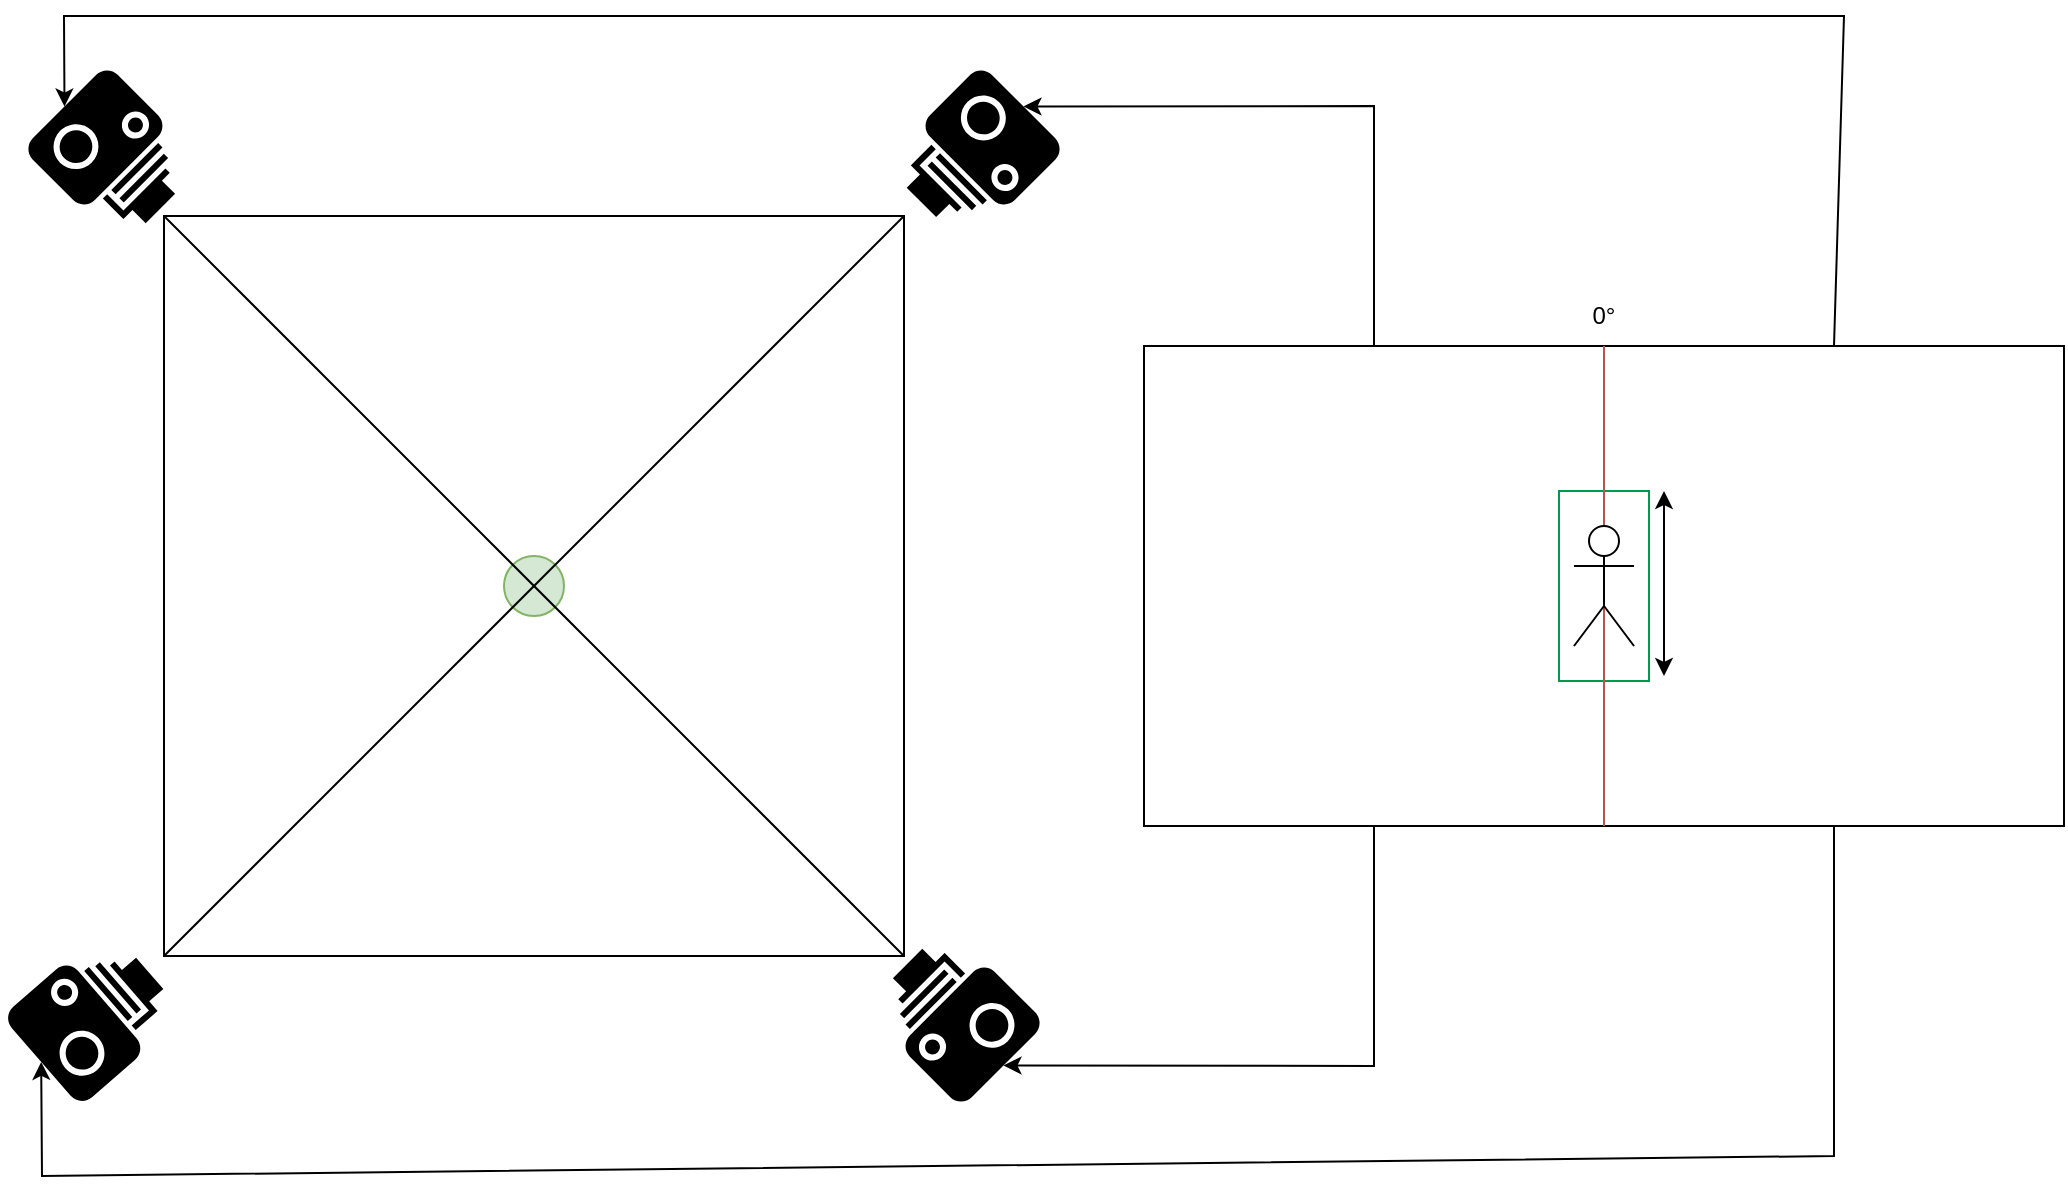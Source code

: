 <mxfile version="24.4.8" type="device">
  <diagram name="Page-1" id="sndqsV-ytKuUiPaopsuC">
    <mxGraphModel dx="1368" dy="838" grid="1" gridSize="10" guides="1" tooltips="1" connect="1" arrows="1" fold="1" page="1" pageScale="1" pageWidth="850" pageHeight="1100" math="0" shadow="0">
      <root>
        <mxCell id="0" />
        <mxCell id="1" parent="0" />
        <mxCell id="OhYgH_b7WB7i6jdWVojY-1" value="" style="whiteSpace=wrap;html=1;aspect=fixed;" vertex="1" parent="1">
          <mxGeometry x="260" y="210" width="370" height="370" as="geometry" />
        </mxCell>
        <mxCell id="OhYgH_b7WB7i6jdWVojY-2" value="" style="shape=mxgraph.signs.tech.camera_1;html=1;pointerEvents=1;fillColor=#000000;strokeColor=none;verticalLabelPosition=bottom;verticalAlign=top;align=center;rotation=-41;" vertex="1" parent="1">
          <mxGeometry x="190" y="580" width="70" height="60" as="geometry" />
        </mxCell>
        <mxCell id="OhYgH_b7WB7i6jdWVojY-3" value="" style="shape=mxgraph.signs.tech.camera_1;html=1;pointerEvents=1;fillColor=#000000;strokeColor=none;verticalLabelPosition=bottom;verticalAlign=top;align=center;rotation=-135;" vertex="1" parent="1">
          <mxGeometry x="620" y="580" width="70" height="60" as="geometry" />
        </mxCell>
        <mxCell id="OhYgH_b7WB7i6jdWVojY-4" value="" style="shape=mxgraph.signs.tech.camera_1;html=1;pointerEvents=1;fillColor=#000000;strokeColor=none;verticalLabelPosition=bottom;verticalAlign=top;align=center;rotation=-225;" vertex="1" parent="1">
          <mxGeometry x="630" y="150" width="70" height="60" as="geometry" />
        </mxCell>
        <mxCell id="OhYgH_b7WB7i6jdWVojY-5" value="" style="shape=mxgraph.signs.tech.camera_1;html=1;pointerEvents=1;fillColor=#000000;strokeColor=none;verticalLabelPosition=bottom;verticalAlign=top;align=center;rotation=45;" vertex="1" parent="1">
          <mxGeometry x="200" y="150" width="70" height="60" as="geometry" />
        </mxCell>
        <mxCell id="OhYgH_b7WB7i6jdWVojY-6" value="" style="ellipse;whiteSpace=wrap;html=1;aspect=fixed;fillColor=#d5e8d4;strokeColor=#82b366;" vertex="1" parent="1">
          <mxGeometry x="430" y="380" width="30" height="30" as="geometry" />
        </mxCell>
        <mxCell id="OhYgH_b7WB7i6jdWVojY-7" value="" style="endArrow=none;html=1;rounded=0;entryX=1;entryY=1;entryDx=0;entryDy=0;exitX=0;exitY=0;exitDx=0;exitDy=0;" edge="1" parent="1" source="OhYgH_b7WB7i6jdWVojY-1" target="OhYgH_b7WB7i6jdWVojY-1">
          <mxGeometry width="50" height="50" relative="1" as="geometry">
            <mxPoint x="140" y="400" as="sourcePoint" />
            <mxPoint x="190" y="350" as="targetPoint" />
          </mxGeometry>
        </mxCell>
        <mxCell id="OhYgH_b7WB7i6jdWVojY-8" value="" style="endArrow=none;html=1;rounded=0;entryX=1;entryY=0;entryDx=0;entryDy=0;exitX=0;exitY=1;exitDx=0;exitDy=0;" edge="1" parent="1" source="OhYgH_b7WB7i6jdWVojY-1" target="OhYgH_b7WB7i6jdWVojY-1">
          <mxGeometry width="50" height="50" relative="1" as="geometry">
            <mxPoint x="510" y="690" as="sourcePoint" />
            <mxPoint x="560" y="640" as="targetPoint" />
          </mxGeometry>
        </mxCell>
        <mxCell id="OhYgH_b7WB7i6jdWVojY-10" value="" style="rounded=0;whiteSpace=wrap;html=1;" vertex="1" parent="1">
          <mxGeometry x="750" y="275" width="460" height="240" as="geometry" />
        </mxCell>
        <mxCell id="OhYgH_b7WB7i6jdWVojY-13" value="" style="endArrow=classic;html=1;rounded=0;entryX=0;entryY=0.5;entryDx=0;entryDy=0;entryPerimeter=0;exitX=0.75;exitY=1;exitDx=0;exitDy=0;" edge="1" parent="1" source="OhYgH_b7WB7i6jdWVojY-10" target="OhYgH_b7WB7i6jdWVojY-2">
          <mxGeometry width="50" height="50" relative="1" as="geometry">
            <mxPoint x="970" y="780" as="sourcePoint" />
            <mxPoint x="740" y="740" as="targetPoint" />
            <Array as="points">
              <mxPoint x="1095" y="680" />
              <mxPoint x="199" y="690" />
            </Array>
          </mxGeometry>
        </mxCell>
        <mxCell id="OhYgH_b7WB7i6jdWVojY-14" value="" style="endArrow=classic;html=1;rounded=0;entryX=0;entryY=0.5;entryDx=0;entryDy=0;entryPerimeter=0;exitX=0.25;exitY=1;exitDx=0;exitDy=0;" edge="1" parent="1" source="OhYgH_b7WB7i6jdWVojY-10" target="OhYgH_b7WB7i6jdWVojY-3">
          <mxGeometry width="50" height="50" relative="1" as="geometry">
            <mxPoint x="870" y="660" as="sourcePoint" />
            <mxPoint x="920" y="610" as="targetPoint" />
            <Array as="points">
              <mxPoint x="865" y="635" />
            </Array>
          </mxGeometry>
        </mxCell>
        <mxCell id="OhYgH_b7WB7i6jdWVojY-15" value="" style="endArrow=classic;html=1;rounded=0;entryX=0;entryY=0.5;entryDx=0;entryDy=0;entryPerimeter=0;exitX=0.25;exitY=0;exitDx=0;exitDy=0;" edge="1" parent="1" source="OhYgH_b7WB7i6jdWVojY-10" target="OhYgH_b7WB7i6jdWVojY-4">
          <mxGeometry width="50" height="50" relative="1" as="geometry">
            <mxPoint x="860" y="490" as="sourcePoint" />
            <mxPoint x="910" y="440" as="targetPoint" />
            <Array as="points">
              <mxPoint x="865" y="155" />
            </Array>
          </mxGeometry>
        </mxCell>
        <mxCell id="OhYgH_b7WB7i6jdWVojY-16" value="" style="endArrow=classic;html=1;rounded=0;exitX=0.75;exitY=0;exitDx=0;exitDy=0;entryX=0;entryY=0.5;entryDx=0;entryDy=0;entryPerimeter=0;" edge="1" parent="1" source="OhYgH_b7WB7i6jdWVojY-10" target="OhYgH_b7WB7i6jdWVojY-5">
          <mxGeometry width="50" height="50" relative="1" as="geometry">
            <mxPoint x="1090" y="270" as="sourcePoint" />
            <mxPoint x="210" y="70" as="targetPoint" />
            <Array as="points">
              <mxPoint x="1100" y="110" />
              <mxPoint x="210" y="110" />
            </Array>
          </mxGeometry>
        </mxCell>
        <mxCell id="OhYgH_b7WB7i6jdWVojY-20" value="" style="rounded=0;whiteSpace=wrap;html=1;strokeColor=#00994D;" vertex="1" parent="1">
          <mxGeometry x="957.5" y="347.5" width="45" height="95" as="geometry" />
        </mxCell>
        <mxCell id="OhYgH_b7WB7i6jdWVojY-18" value="" style="endArrow=none;html=1;rounded=0;entryX=0.5;entryY=0;entryDx=0;entryDy=0;exitX=0.5;exitY=1;exitDx=0;exitDy=0;fillColor=#f8cecc;strokeColor=#b85450;" edge="1" parent="1" source="OhYgH_b7WB7i6jdWVojY-21" target="OhYgH_b7WB7i6jdWVojY-10">
          <mxGeometry width="50" height="50" relative="1" as="geometry">
            <mxPoint x="940" y="350" as="sourcePoint" />
            <mxPoint x="990" y="300" as="targetPoint" />
          </mxGeometry>
        </mxCell>
        <mxCell id="OhYgH_b7WB7i6jdWVojY-22" value="" style="endArrow=none;html=1;rounded=0;entryX=0.5;entryY=0;entryDx=0;entryDy=0;exitX=0.5;exitY=1;exitDx=0;exitDy=0;fillColor=#f8cecc;strokeColor=#b85450;" edge="1" parent="1" source="OhYgH_b7WB7i6jdWVojY-10" target="OhYgH_b7WB7i6jdWVojY-21">
          <mxGeometry width="50" height="50" relative="1" as="geometry">
            <mxPoint x="980" y="515" as="sourcePoint" />
            <mxPoint x="980" y="275" as="targetPoint" />
          </mxGeometry>
        </mxCell>
        <mxCell id="OhYgH_b7WB7i6jdWVojY-21" value="" style="shape=umlActor;verticalLabelPosition=bottom;verticalAlign=top;html=1;outlineConnect=0;" vertex="1" parent="1">
          <mxGeometry x="965" y="365" width="30" height="60" as="geometry" />
        </mxCell>
        <mxCell id="OhYgH_b7WB7i6jdWVojY-23" value="0°" style="text;html=1;align=center;verticalAlign=middle;whiteSpace=wrap;rounded=0;" vertex="1" parent="1">
          <mxGeometry x="950" y="245" width="60" height="30" as="geometry" />
        </mxCell>
        <mxCell id="OhYgH_b7WB7i6jdWVojY-24" value="" style="endArrow=classic;startArrow=classic;html=1;rounded=0;" edge="1" parent="1">
          <mxGeometry width="50" height="50" relative="1" as="geometry">
            <mxPoint x="1010" y="347.5" as="sourcePoint" />
            <mxPoint x="1010" y="440" as="targetPoint" />
          </mxGeometry>
        </mxCell>
      </root>
    </mxGraphModel>
  </diagram>
</mxfile>
